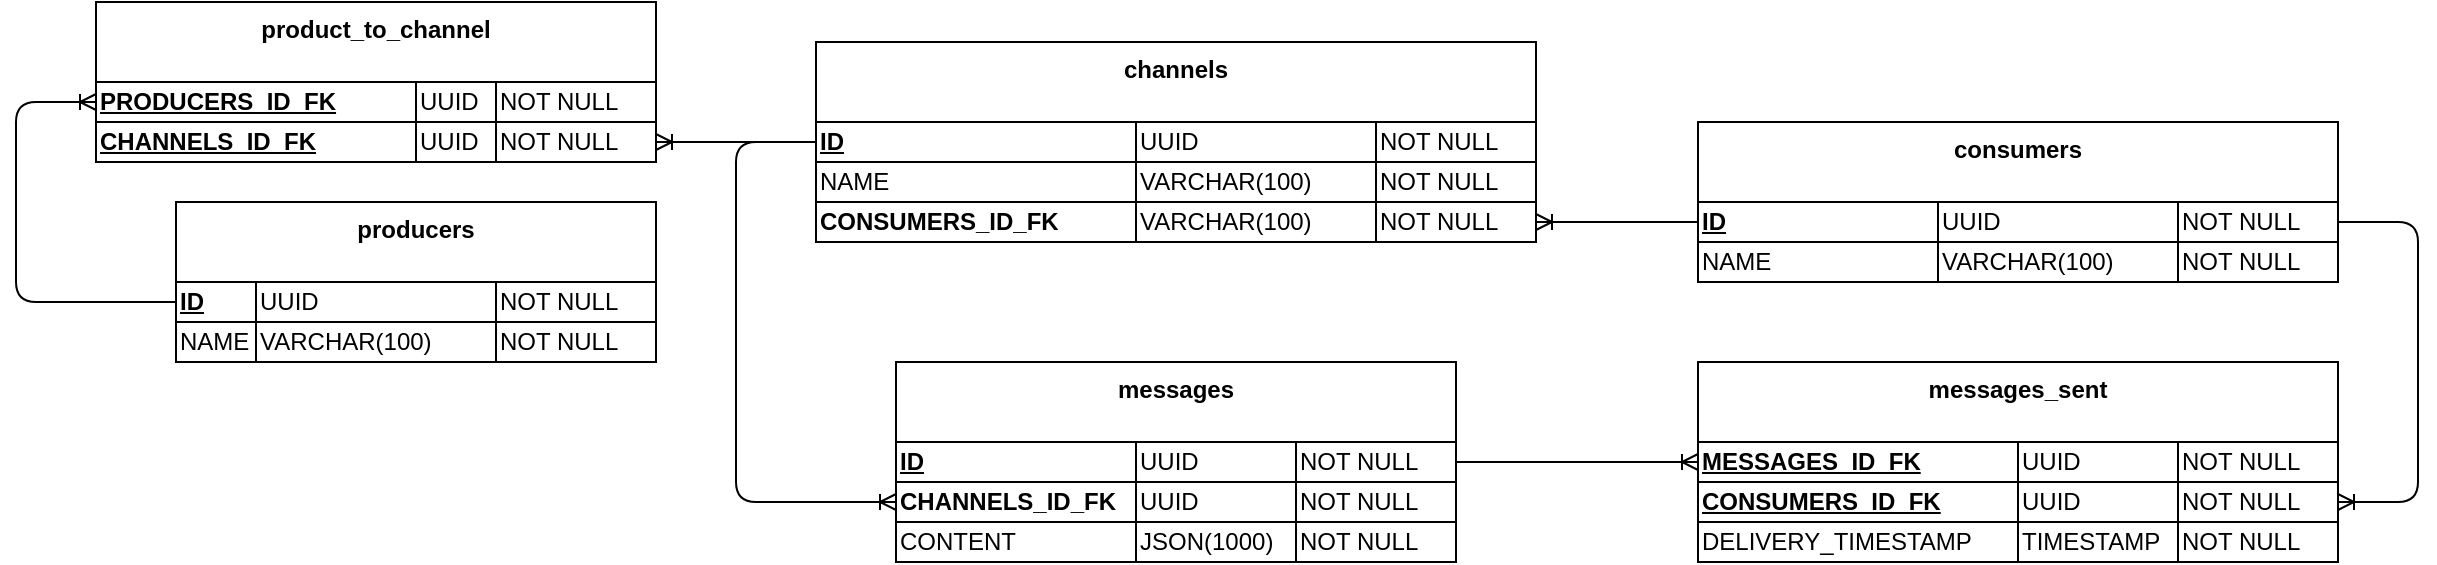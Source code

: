 <mxfile>
    <diagram id="yUq51lWU1ls2Ew1osox-" name="Page-1">
        <mxGraphModel dx="605" dy="742" grid="1" gridSize="10" guides="1" tooltips="1" connect="1" arrows="1" fold="1" page="1" pageScale="1" pageWidth="827" pageHeight="1169" math="0" shadow="0">
            <root>
                <mxCell id="0"/>
                <mxCell id="1" parent="0"/>
                <mxCell id="2" value="channels" style="rounded=0;whiteSpace=wrap;html=1;fontStyle=1;verticalAlign=top;" parent="1" vertex="1">
                    <mxGeometry x="440" y="40" width="360" height="80" as="geometry"/>
                </mxCell>
                <mxCell id="4" value="ID" style="rounded=0;whiteSpace=wrap;html=1;align=left;fontStyle=5" parent="1" vertex="1">
                    <mxGeometry x="440" y="80" width="160" height="20" as="geometry"/>
                </mxCell>
                <mxCell id="5" value="NAME" style="rounded=0;whiteSpace=wrap;html=1;align=left;" parent="1" vertex="1">
                    <mxGeometry x="440" y="100" width="160" height="20" as="geometry"/>
                </mxCell>
                <mxCell id="6" value="UUID" style="rounded=0;whiteSpace=wrap;html=1;align=left;" parent="1" vertex="1">
                    <mxGeometry x="600" y="80" width="120" height="20" as="geometry"/>
                </mxCell>
                <mxCell id="7" value="VARCHAR(100)" style="rounded=0;whiteSpace=wrap;html=1;align=left;" parent="1" vertex="1">
                    <mxGeometry x="600" y="100" width="120" height="20" as="geometry"/>
                </mxCell>
                <mxCell id="8" value="NOT NULL" style="rounded=0;whiteSpace=wrap;html=1;align=left;" parent="1" vertex="1">
                    <mxGeometry x="720" y="80" width="80" height="20" as="geometry"/>
                </mxCell>
                <mxCell id="9" value="NOT NULL" style="rounded=0;whiteSpace=wrap;html=1;align=left;" parent="1" vertex="1">
                    <mxGeometry x="720" y="100" width="80" height="20" as="geometry"/>
                </mxCell>
                <mxCell id="10" value="producers" style="rounded=0;whiteSpace=wrap;html=1;fontStyle=1;verticalAlign=top;" parent="1" vertex="1">
                    <mxGeometry x="120" y="120" width="240" height="80" as="geometry"/>
                </mxCell>
                <mxCell id="11" value="ID" style="rounded=0;whiteSpace=wrap;html=1;align=left;fontStyle=5" parent="1" vertex="1">
                    <mxGeometry x="120" y="160" width="40" height="20" as="geometry"/>
                </mxCell>
                <mxCell id="12" value="NAME" style="rounded=0;whiteSpace=wrap;html=1;align=left;" parent="1" vertex="1">
                    <mxGeometry x="120" y="180" width="40" height="20" as="geometry"/>
                </mxCell>
                <mxCell id="13" value="UUID" style="rounded=0;whiteSpace=wrap;html=1;align=left;" parent="1" vertex="1">
                    <mxGeometry x="160" y="160" width="120" height="20" as="geometry"/>
                </mxCell>
                <mxCell id="14" value="VARCHAR(100)" style="rounded=0;whiteSpace=wrap;html=1;align=left;" parent="1" vertex="1">
                    <mxGeometry x="160" y="180" width="120" height="20" as="geometry"/>
                </mxCell>
                <mxCell id="15" value="NOT NULL" style="rounded=0;whiteSpace=wrap;html=1;align=left;" parent="1" vertex="1">
                    <mxGeometry x="280" y="160" width="80" height="20" as="geometry"/>
                </mxCell>
                <mxCell id="16" value="NOT NULL" style="rounded=0;whiteSpace=wrap;html=1;align=left;" parent="1" vertex="1">
                    <mxGeometry x="280" y="180" width="80" height="20" as="geometry"/>
                </mxCell>
                <mxCell id="21" value="consumers" style="rounded=0;whiteSpace=wrap;html=1;fontStyle=1;verticalAlign=top;" parent="1" vertex="1">
                    <mxGeometry x="881" y="80" width="320" height="80" as="geometry"/>
                </mxCell>
                <mxCell id="22" value="ID" style="rounded=0;whiteSpace=wrap;html=1;align=left;fontStyle=5" parent="1" vertex="1">
                    <mxGeometry x="881" y="120" width="120" height="20" as="geometry"/>
                </mxCell>
                <mxCell id="23" value="NAME" style="rounded=0;whiteSpace=wrap;html=1;align=left;" parent="1" vertex="1">
                    <mxGeometry x="881" y="140" width="120" height="20" as="geometry"/>
                </mxCell>
                <mxCell id="24" value="UUID" style="rounded=0;whiteSpace=wrap;html=1;align=left;" parent="1" vertex="1">
                    <mxGeometry x="1001" y="120" width="120" height="20" as="geometry"/>
                </mxCell>
                <mxCell id="25" value="VARCHAR(100)" style="rounded=0;whiteSpace=wrap;html=1;align=left;" parent="1" vertex="1">
                    <mxGeometry x="1001" y="140" width="120" height="20" as="geometry"/>
                </mxCell>
                <mxCell id="26" value="NOT NULL" style="rounded=0;whiteSpace=wrap;html=1;align=left;" parent="1" vertex="1">
                    <mxGeometry x="1121" y="120" width="80" height="20" as="geometry"/>
                </mxCell>
                <mxCell id="27" value="NOT NULL" style="rounded=0;whiteSpace=wrap;html=1;align=left;" parent="1" vertex="1">
                    <mxGeometry x="1121" y="140" width="80" height="20" as="geometry"/>
                </mxCell>
                <mxCell id="39" value="messages" style="rounded=0;whiteSpace=wrap;html=1;fontStyle=1;verticalAlign=top;" parent="1" vertex="1">
                    <mxGeometry x="480" y="200" width="280" height="100" as="geometry"/>
                </mxCell>
                <mxCell id="40" value="ID" style="rounded=0;whiteSpace=wrap;html=1;align=left;fontStyle=5" parent="1" vertex="1">
                    <mxGeometry x="480" y="240" width="120" height="20" as="geometry"/>
                </mxCell>
                <mxCell id="42" value="UUID" style="rounded=0;whiteSpace=wrap;html=1;align=left;" parent="1" vertex="1">
                    <mxGeometry x="600" y="240" width="80" height="20" as="geometry"/>
                </mxCell>
                <mxCell id="44" value="NOT NULL" style="rounded=0;whiteSpace=wrap;html=1;align=left;" parent="1" vertex="1">
                    <mxGeometry x="680" y="240" width="80" height="20" as="geometry"/>
                </mxCell>
                <mxCell id="46" value="CHANNELS_ID_FK" style="rounded=0;whiteSpace=wrap;html=1;align=left;fontStyle=1" parent="1" vertex="1">
                    <mxGeometry x="480" y="260" width="120" height="20" as="geometry"/>
                </mxCell>
                <mxCell id="47" value="UUID" style="rounded=0;whiteSpace=wrap;html=1;align=left;" parent="1" vertex="1">
                    <mxGeometry x="600" y="260" width="80" height="20" as="geometry"/>
                </mxCell>
                <mxCell id="48" value="NOT NULL" style="rounded=0;whiteSpace=wrap;html=1;align=left;" parent="1" vertex="1">
                    <mxGeometry x="680" y="260" width="80" height="20" as="geometry"/>
                </mxCell>
                <mxCell id="51" value="" style="edgeStyle=orthogonalEdgeStyle;fontSize=12;html=1;endArrow=ERoneToMany;" parent="1" source="4" target="46" edge="1">
                    <mxGeometry width="100" height="100" relative="1" as="geometry">
                        <mxPoint x="470" y="170" as="sourcePoint"/>
                        <mxPoint x="820" y="210" as="targetPoint"/>
                        <Array as="points">
                            <mxPoint x="400" y="90"/>
                            <mxPoint x="400" y="270"/>
                        </Array>
                    </mxGeometry>
                </mxCell>
                <mxCell id="52" value="messages_sent" style="rounded=0;whiteSpace=wrap;html=1;fontStyle=1;verticalAlign=top;" parent="1" vertex="1">
                    <mxGeometry x="881" y="200" width="320" height="100" as="geometry"/>
                </mxCell>
                <mxCell id="59" value="CONSUMERS_ID_FK" style="rounded=0;whiteSpace=wrap;html=1;align=left;fontStyle=5" parent="1" vertex="1">
                    <mxGeometry x="881" y="260" width="160" height="20" as="geometry"/>
                </mxCell>
                <mxCell id="60" value="UUID" style="rounded=0;whiteSpace=wrap;html=1;align=left;" parent="1" vertex="1">
                    <mxGeometry x="1041" y="260" width="80" height="20" as="geometry"/>
                </mxCell>
                <mxCell id="61" value="NOT NULL" style="rounded=0;whiteSpace=wrap;html=1;align=left;" parent="1" vertex="1">
                    <mxGeometry x="1121" y="260" width="80" height="20" as="geometry"/>
                </mxCell>
                <mxCell id="62" value="" style="edgeStyle=orthogonalEdgeStyle;fontSize=12;html=1;endArrow=ERoneToMany;" parent="1" source="44" target="63" edge="1">
                    <mxGeometry width="100" height="100" relative="1" as="geometry">
                        <mxPoint x="750" y="360" as="sourcePoint"/>
                        <mxPoint x="850" y="260" as="targetPoint"/>
                        <Array as="points">
                            <mxPoint x="780" y="250"/>
                            <mxPoint x="780" y="250"/>
                        </Array>
                    </mxGeometry>
                </mxCell>
                <mxCell id="63" value="MESSAGES_ID_FK" style="rounded=0;whiteSpace=wrap;html=1;align=left;fontStyle=5" parent="1" vertex="1">
                    <mxGeometry x="881" y="240" width="160" height="20" as="geometry"/>
                </mxCell>
                <mxCell id="64" value="UUID" style="rounded=0;whiteSpace=wrap;html=1;align=left;" parent="1" vertex="1">
                    <mxGeometry x="1041" y="240" width="80" height="20" as="geometry"/>
                </mxCell>
                <mxCell id="65" value="NOT NULL" style="rounded=0;whiteSpace=wrap;html=1;align=left;" parent="1" vertex="1">
                    <mxGeometry x="1121" y="240" width="80" height="20" as="geometry"/>
                </mxCell>
                <mxCell id="66" value="" style="edgeStyle=orthogonalEdgeStyle;fontSize=12;html=1;endArrow=ERoneToMany;" parent="1" source="26" target="61" edge="1">
                    <mxGeometry width="100" height="100" relative="1" as="geometry">
                        <mxPoint x="941" y="350" as="sourcePoint"/>
                        <mxPoint x="1171" y="520" as="targetPoint"/>
                        <Array as="points">
                            <mxPoint x="1241" y="130"/>
                            <mxPoint x="1241" y="270"/>
                        </Array>
                    </mxGeometry>
                </mxCell>
                <mxCell id="67" value="DELIVERY_TIMESTAMP" style="rounded=0;whiteSpace=wrap;html=1;align=left;fontStyle=0" parent="1" vertex="1">
                    <mxGeometry x="881" y="280" width="160" height="20" as="geometry"/>
                </mxCell>
                <mxCell id="68" value="TIMESTAMP" style="rounded=0;whiteSpace=wrap;html=1;align=left;" parent="1" vertex="1">
                    <mxGeometry x="1041" y="280" width="80" height="20" as="geometry"/>
                </mxCell>
                <mxCell id="69" value="NOT NULL" style="rounded=0;whiteSpace=wrap;html=1;align=left;" parent="1" vertex="1">
                    <mxGeometry x="1121" y="280" width="80" height="20" as="geometry"/>
                </mxCell>
                <mxCell id="70" value="CONTENT" style="rounded=0;whiteSpace=wrap;html=1;align=left;fontStyle=0" parent="1" vertex="1">
                    <mxGeometry x="480" y="280" width="120" height="20" as="geometry"/>
                </mxCell>
                <mxCell id="71" value="JSON(1000)" style="rounded=0;whiteSpace=wrap;html=1;align=left;" parent="1" vertex="1">
                    <mxGeometry x="600" y="280" width="80" height="20" as="geometry"/>
                </mxCell>
                <mxCell id="72" value="NOT NULL" style="rounded=0;whiteSpace=wrap;html=1;align=left;" parent="1" vertex="1">
                    <mxGeometry x="680" y="280" width="80" height="20" as="geometry"/>
                </mxCell>
                <mxCell id="73" value="product_to_channel" style="rounded=0;whiteSpace=wrap;html=1;fontStyle=1;verticalAlign=top;" parent="1" vertex="1">
                    <mxGeometry x="80" y="20" width="280" height="80" as="geometry"/>
                </mxCell>
                <mxCell id="74" value="PRODUCERS_ID_FK" style="rounded=0;whiteSpace=wrap;html=1;align=left;fontStyle=5" parent="1" vertex="1">
                    <mxGeometry x="80" y="60" width="160" height="20" as="geometry"/>
                </mxCell>
                <mxCell id="76" value="UUID" style="rounded=0;whiteSpace=wrap;html=1;align=left;" parent="1" vertex="1">
                    <mxGeometry x="240" y="60" width="40" height="20" as="geometry"/>
                </mxCell>
                <mxCell id="85" style="edgeStyle=none;html=1;" parent="1" source="78" target="73" edge="1">
                    <mxGeometry relative="1" as="geometry"/>
                </mxCell>
                <mxCell id="78" value="NOT NULL" style="rounded=0;whiteSpace=wrap;html=1;align=left;" parent="1" vertex="1">
                    <mxGeometry x="280" y="60" width="80" height="20" as="geometry"/>
                </mxCell>
                <mxCell id="80" value="CHANNELS_ID_FK" style="rounded=0;whiteSpace=wrap;html=1;align=left;fontStyle=5" parent="1" vertex="1">
                    <mxGeometry x="80" y="80" width="160" height="20" as="geometry"/>
                </mxCell>
                <mxCell id="81" value="UUID" style="rounded=0;whiteSpace=wrap;html=1;align=left;" parent="1" vertex="1">
                    <mxGeometry x="240" y="80" width="40" height="20" as="geometry"/>
                </mxCell>
                <mxCell id="82" value="NOT NULL" style="rounded=0;whiteSpace=wrap;html=1;align=left;" parent="1" vertex="1">
                    <mxGeometry x="280" y="80" width="80" height="20" as="geometry"/>
                </mxCell>
                <mxCell id="83" value="" style="edgeStyle=orthogonalEdgeStyle;fontSize=12;html=1;endArrow=ERoneToMany;" parent="1" source="4" target="82" edge="1">
                    <mxGeometry width="100" height="100" relative="1" as="geometry">
                        <mxPoint x="350" y="170" as="sourcePoint"/>
                        <mxPoint x="840" y="180" as="targetPoint"/>
                    </mxGeometry>
                </mxCell>
                <mxCell id="84" value="" style="edgeStyle=orthogonalEdgeStyle;fontSize=12;html=1;endArrow=ERoneToMany;" parent="1" source="11" target="74" edge="1">
                    <mxGeometry width="100" height="100" relative="1" as="geometry">
                        <mxPoint x="70" y="210" as="sourcePoint"/>
                        <mxPoint x="50" y="40" as="targetPoint"/>
                        <Array as="points">
                            <mxPoint x="40" y="170"/>
                            <mxPoint x="40" y="70"/>
                        </Array>
                    </mxGeometry>
                </mxCell>
                <mxCell id="87" value="" style="edgeStyle=orthogonalEdgeStyle;fontSize=12;html=1;endArrow=ERoneToMany;" parent="1" source="22" target="90" edge="1">
                    <mxGeometry width="100" height="100" relative="1" as="geometry">
                        <mxPoint x="881" y="90" as="sourcePoint"/>
                        <mxPoint x="880" y="350" as="targetPoint"/>
                        <Array as="points">
                            <mxPoint x="880" y="130"/>
                            <mxPoint x="880" y="130"/>
                        </Array>
                    </mxGeometry>
                </mxCell>
                <mxCell id="88" value="CONSUMERS_ID_FK" style="rounded=0;whiteSpace=wrap;html=1;align=left;fontStyle=1" vertex="1" parent="1">
                    <mxGeometry x="440" y="120" width="160" height="20" as="geometry"/>
                </mxCell>
                <mxCell id="89" value="VARCHAR(100)" style="rounded=0;whiteSpace=wrap;html=1;align=left;" vertex="1" parent="1">
                    <mxGeometry x="600" y="120" width="120" height="20" as="geometry"/>
                </mxCell>
                <mxCell id="90" value="NOT NULL" style="rounded=0;whiteSpace=wrap;html=1;align=left;" vertex="1" parent="1">
                    <mxGeometry x="720" y="120" width="80" height="20" as="geometry"/>
                </mxCell>
            </root>
        </mxGraphModel>
    </diagram>
</mxfile>